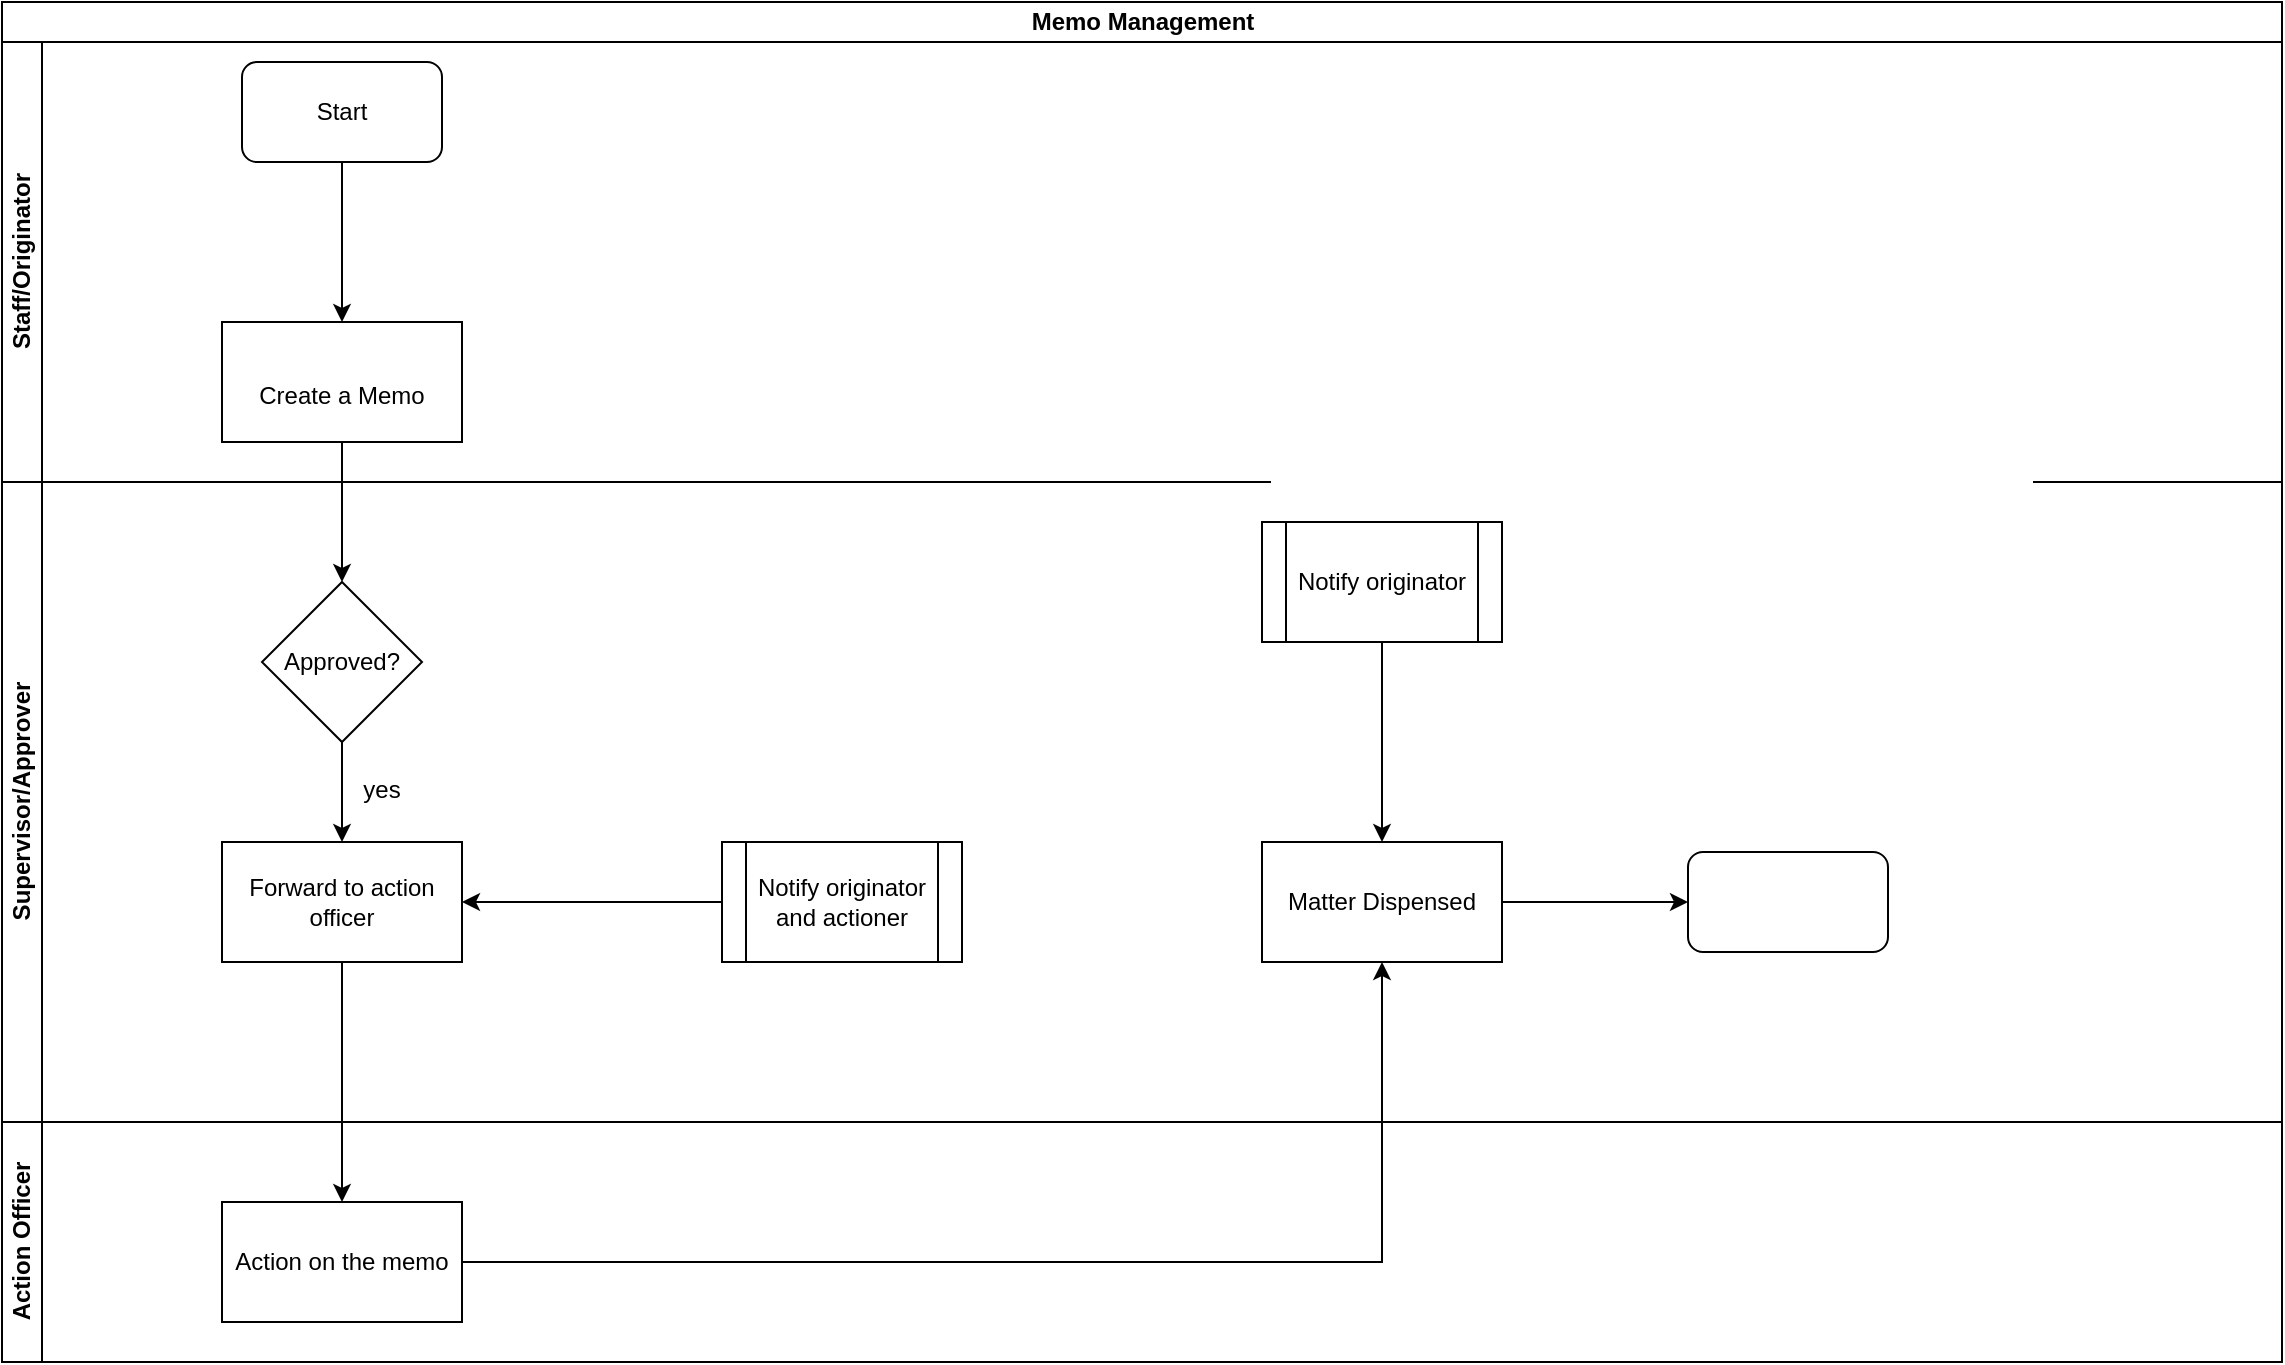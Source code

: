 <mxfile version="13.7.7" type="github">
  <diagram id="l2zbNosn7csgNT6BTFtS" name="Page-1">
    <mxGraphModel dx="910" dy="487" grid="1" gridSize="10" guides="1" tooltips="1" connect="1" arrows="1" fold="1" page="1" pageScale="1" pageWidth="1169" pageHeight="827" math="0" shadow="0">
      <root>
        <mxCell id="0" />
        <mxCell id="1" parent="0" />
        <mxCell id="B-BCGboMmKD--QZjU3KG-1" value="Memo Management" style="swimlane;html=1;childLayout=stackLayout;resizeParent=1;resizeParentMax=0;horizontal=1;startSize=20;horizontalStack=0;" vertex="1" parent="1">
          <mxGeometry x="20" y="20" width="1140" height="680" as="geometry" />
        </mxCell>
        <mxCell id="B-BCGboMmKD--QZjU3KG-2" value="Staff/Originator" style="swimlane;html=1;startSize=20;horizontal=0;" vertex="1" parent="B-BCGboMmKD--QZjU3KG-1">
          <mxGeometry y="20" width="1140" height="220" as="geometry" />
        </mxCell>
        <mxCell id="B-BCGboMmKD--QZjU3KG-5" value="Start" style="rounded=1;whiteSpace=wrap;html=1;" vertex="1" parent="B-BCGboMmKD--QZjU3KG-2">
          <mxGeometry x="120" y="10" width="100" height="50" as="geometry" />
        </mxCell>
        <mxCell id="B-BCGboMmKD--QZjU3KG-8" value="&lt;br/&gt;&lt;p style=&quot;margin-bottom: 0in ; line-height: 150%&quot;&gt;Create a Memo&lt;/p&gt;&lt;br/&gt;" style="rounded=0;whiteSpace=wrap;html=1;" vertex="1" parent="B-BCGboMmKD--QZjU3KG-2">
          <mxGeometry x="110" y="140" width="120" height="60" as="geometry" />
        </mxCell>
        <mxCell id="B-BCGboMmKD--QZjU3KG-7" value="" style="edgeStyle=orthogonalEdgeStyle;rounded=0;orthogonalLoop=1;jettySize=auto;html=1;entryX=0.5;entryY=0;entryDx=0;entryDy=0;" edge="1" parent="B-BCGboMmKD--QZjU3KG-2" source="B-BCGboMmKD--QZjU3KG-5" target="B-BCGboMmKD--QZjU3KG-8">
          <mxGeometry relative="1" as="geometry">
            <mxPoint x="170" y="135" as="targetPoint" />
          </mxGeometry>
        </mxCell>
        <mxCell id="B-BCGboMmKD--QZjU3KG-3" value="Supervisor/Approver" style="swimlane;html=1;startSize=20;horizontal=0;" vertex="1" parent="B-BCGboMmKD--QZjU3KG-1">
          <mxGeometry y="240" width="1140" height="320" as="geometry" />
        </mxCell>
        <mxCell id="B-BCGboMmKD--QZjU3KG-25" value="Notify originator" style="shape=process;whiteSpace=wrap;html=1;backgroundOutline=1;" vertex="1" parent="B-BCGboMmKD--QZjU3KG-3">
          <mxGeometry x="630" y="20" width="120" height="60" as="geometry" />
        </mxCell>
        <mxCell id="B-BCGboMmKD--QZjU3KG-9" value="Approved?" style="rhombus;whiteSpace=wrap;html=1;rounded=0;" vertex="1" parent="B-BCGboMmKD--QZjU3KG-3">
          <mxGeometry x="130" y="50" width="80" height="80" as="geometry" />
        </mxCell>
        <mxCell id="B-BCGboMmKD--QZjU3KG-15" value="" style="edgeStyle=orthogonalEdgeStyle;rounded=0;orthogonalLoop=1;jettySize=auto;html=1;entryX=0.5;entryY=0;entryDx=0;entryDy=0;" edge="1" parent="B-BCGboMmKD--QZjU3KG-3" source="B-BCGboMmKD--QZjU3KG-9" target="B-BCGboMmKD--QZjU3KG-16">
          <mxGeometry relative="1" as="geometry">
            <mxPoint x="360" y="140" as="targetPoint" />
          </mxGeometry>
        </mxCell>
        <mxCell id="B-BCGboMmKD--QZjU3KG-20" value="yes" style="text;html=1;strokeColor=none;fillColor=none;align=center;verticalAlign=middle;whiteSpace=wrap;rounded=0;" vertex="1" parent="B-BCGboMmKD--QZjU3KG-3">
          <mxGeometry x="170" y="144" width="40" height="20" as="geometry" />
        </mxCell>
        <mxCell id="B-BCGboMmKD--QZjU3KG-23" value="Matter Dispensed" style="whiteSpace=wrap;html=1;rounded=0;" vertex="1" parent="B-BCGboMmKD--QZjU3KG-3">
          <mxGeometry x="630" y="180" width="120" height="60" as="geometry" />
        </mxCell>
        <mxCell id="B-BCGboMmKD--QZjU3KG-16" value="Forward to action officer" style="rounded=0;whiteSpace=wrap;html=1;" vertex="1" parent="B-BCGboMmKD--QZjU3KG-3">
          <mxGeometry x="110" y="180" width="120" height="60" as="geometry" />
        </mxCell>
        <mxCell id="B-BCGboMmKD--QZjU3KG-19" value="" style="edgeStyle=orthogonalEdgeStyle;rounded=0;orthogonalLoop=1;jettySize=auto;html=1;entryX=1;entryY=0.5;entryDx=0;entryDy=0;" edge="1" parent="B-BCGboMmKD--QZjU3KG-3" source="B-BCGboMmKD--QZjU3KG-17" target="B-BCGboMmKD--QZjU3KG-16">
          <mxGeometry relative="1" as="geometry">
            <mxPoint x="310" y="210" as="targetPoint" />
          </mxGeometry>
        </mxCell>
        <mxCell id="B-BCGboMmKD--QZjU3KG-17" value="Notify originator and actioner" style="shape=process;whiteSpace=wrap;html=1;backgroundOutline=1;" vertex="1" parent="B-BCGboMmKD--QZjU3KG-3">
          <mxGeometry x="360" y="180" width="120" height="60" as="geometry" />
        </mxCell>
        <mxCell id="B-BCGboMmKD--QZjU3KG-27" value="" style="edgeStyle=orthogonalEdgeStyle;rounded=0;orthogonalLoop=1;jettySize=auto;html=1;entryX=0.5;entryY=0;entryDx=0;entryDy=0;" edge="1" parent="B-BCGboMmKD--QZjU3KG-3" source="B-BCGboMmKD--QZjU3KG-25" target="B-BCGboMmKD--QZjU3KG-23">
          <mxGeometry relative="1" as="geometry">
            <mxPoint x="690" y="160" as="targetPoint" />
          </mxGeometry>
        </mxCell>
        <mxCell id="B-BCGboMmKD--QZjU3KG-30" value="" style="rounded=1;whiteSpace=wrap;html=1;" vertex="1" parent="B-BCGboMmKD--QZjU3KG-3">
          <mxGeometry x="843" y="185" width="100" height="50" as="geometry" />
        </mxCell>
        <mxCell id="B-BCGboMmKD--QZjU3KG-29" value="" style="edgeStyle=orthogonalEdgeStyle;rounded=0;orthogonalLoop=1;jettySize=auto;html=1;entryX=0;entryY=0.5;entryDx=0;entryDy=0;" edge="1" parent="B-BCGboMmKD--QZjU3KG-3" source="B-BCGboMmKD--QZjU3KG-23" target="B-BCGboMmKD--QZjU3KG-30">
          <mxGeometry relative="1" as="geometry">
            <mxPoint x="850" y="210" as="targetPoint" />
          </mxGeometry>
        </mxCell>
        <mxCell id="B-BCGboMmKD--QZjU3KG-4" value="Action Officer" style="swimlane;html=1;startSize=20;horizontal=0;" vertex="1" parent="B-BCGboMmKD--QZjU3KG-1">
          <mxGeometry y="560" width="1140" height="120" as="geometry" />
        </mxCell>
        <mxCell id="B-BCGboMmKD--QZjU3KG-11" value="Action on the memo" style="whiteSpace=wrap;html=1;rounded=0;" vertex="1" parent="B-BCGboMmKD--QZjU3KG-4">
          <mxGeometry x="110" y="40" width="120" height="60" as="geometry" />
        </mxCell>
        <mxCell id="B-BCGboMmKD--QZjU3KG-10" value="" style="edgeStyle=orthogonalEdgeStyle;rounded=0;orthogonalLoop=1;jettySize=auto;html=1;" edge="1" parent="B-BCGboMmKD--QZjU3KG-1" source="B-BCGboMmKD--QZjU3KG-8" target="B-BCGboMmKD--QZjU3KG-9">
          <mxGeometry relative="1" as="geometry" />
        </mxCell>
        <mxCell id="B-BCGboMmKD--QZjU3KG-22" value="" style="edgeStyle=orthogonalEdgeStyle;rounded=0;orthogonalLoop=1;jettySize=auto;html=1;entryX=0.5;entryY=0;entryDx=0;entryDy=0;" edge="1" parent="B-BCGboMmKD--QZjU3KG-1" source="B-BCGboMmKD--QZjU3KG-16" target="B-BCGboMmKD--QZjU3KG-11">
          <mxGeometry relative="1" as="geometry">
            <mxPoint x="170" y="560" as="targetPoint" />
          </mxGeometry>
        </mxCell>
        <mxCell id="B-BCGboMmKD--QZjU3KG-24" value="" style="edgeStyle=orthogonalEdgeStyle;rounded=0;orthogonalLoop=1;jettySize=auto;html=1;" edge="1" parent="B-BCGboMmKD--QZjU3KG-1" source="B-BCGboMmKD--QZjU3KG-11" target="B-BCGboMmKD--QZjU3KG-23">
          <mxGeometry relative="1" as="geometry" />
        </mxCell>
      </root>
    </mxGraphModel>
  </diagram>
</mxfile>
